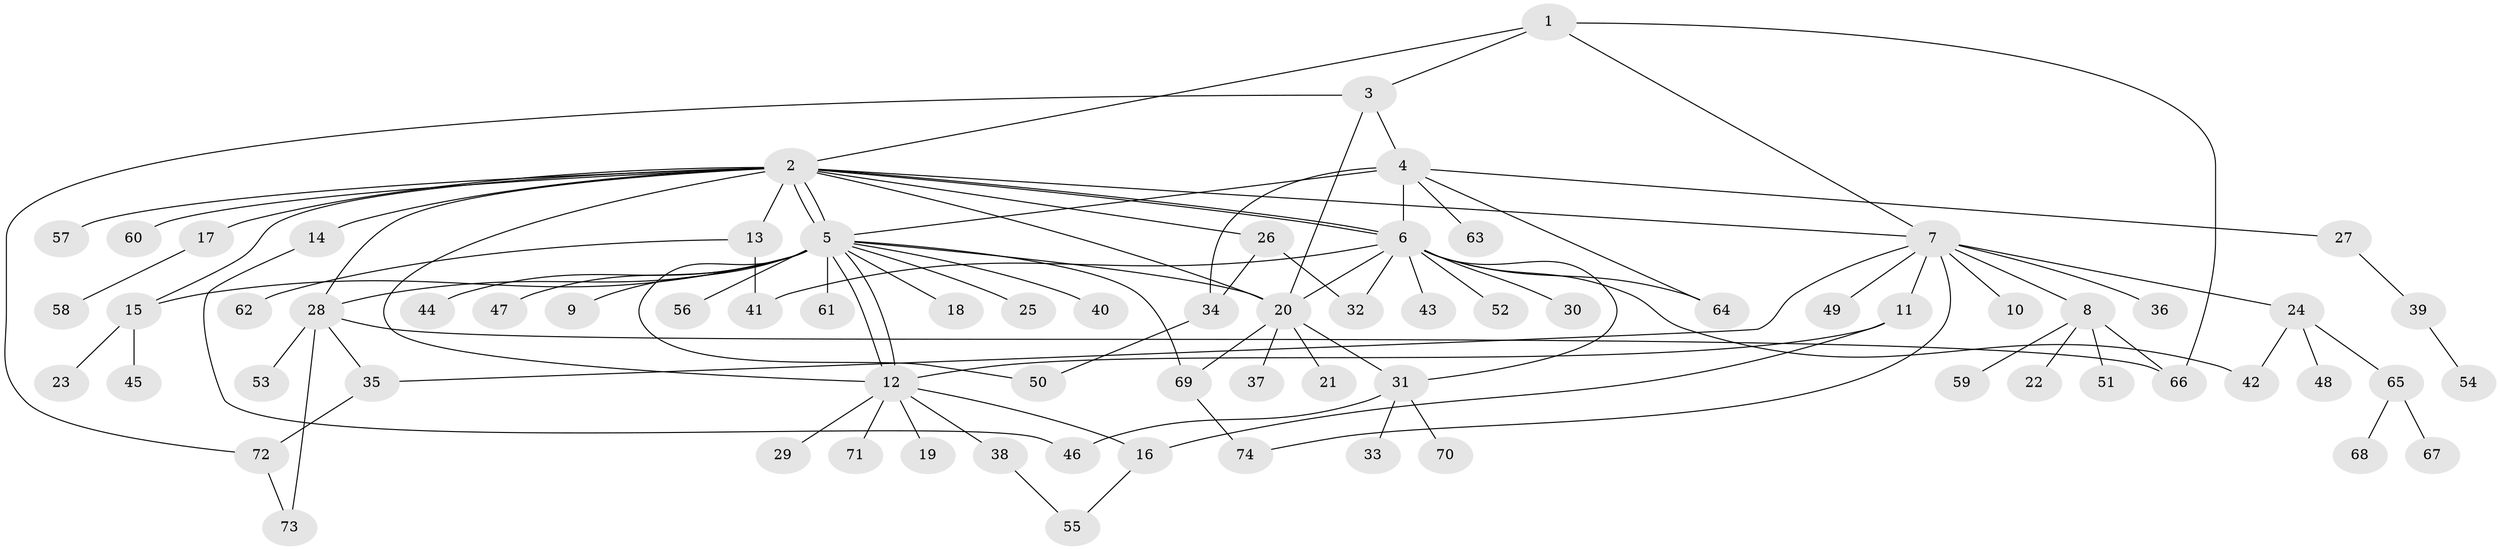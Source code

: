// coarse degree distribution, {6: 0.03636363636363636, 14: 0.01818181818181818, 20: 0.01818181818181818, 13: 0.01818181818181818, 9: 0.01818181818181818, 4: 0.05454545454545454, 1: 0.5636363636363636, 3: 0.09090909090909091, 2: 0.14545454545454545, 7: 0.03636363636363636}
// Generated by graph-tools (version 1.1) at 2025/41/03/06/25 10:41:46]
// undirected, 74 vertices, 103 edges
graph export_dot {
graph [start="1"]
  node [color=gray90,style=filled];
  1;
  2;
  3;
  4;
  5;
  6;
  7;
  8;
  9;
  10;
  11;
  12;
  13;
  14;
  15;
  16;
  17;
  18;
  19;
  20;
  21;
  22;
  23;
  24;
  25;
  26;
  27;
  28;
  29;
  30;
  31;
  32;
  33;
  34;
  35;
  36;
  37;
  38;
  39;
  40;
  41;
  42;
  43;
  44;
  45;
  46;
  47;
  48;
  49;
  50;
  51;
  52;
  53;
  54;
  55;
  56;
  57;
  58;
  59;
  60;
  61;
  62;
  63;
  64;
  65;
  66;
  67;
  68;
  69;
  70;
  71;
  72;
  73;
  74;
  1 -- 2;
  1 -- 3;
  1 -- 7;
  1 -- 66;
  2 -- 5;
  2 -- 5;
  2 -- 6;
  2 -- 6;
  2 -- 7;
  2 -- 12;
  2 -- 13;
  2 -- 14;
  2 -- 15;
  2 -- 17;
  2 -- 20;
  2 -- 26;
  2 -- 28;
  2 -- 57;
  2 -- 60;
  3 -- 4;
  3 -- 20;
  3 -- 72;
  4 -- 5;
  4 -- 6;
  4 -- 27;
  4 -- 34;
  4 -- 63;
  4 -- 64;
  5 -- 9;
  5 -- 12;
  5 -- 12;
  5 -- 15;
  5 -- 18;
  5 -- 20;
  5 -- 25;
  5 -- 28;
  5 -- 40;
  5 -- 44;
  5 -- 47;
  5 -- 50;
  5 -- 56;
  5 -- 61;
  5 -- 69;
  6 -- 20;
  6 -- 30;
  6 -- 31;
  6 -- 32;
  6 -- 41;
  6 -- 42;
  6 -- 43;
  6 -- 52;
  6 -- 64;
  7 -- 8;
  7 -- 10;
  7 -- 11;
  7 -- 24;
  7 -- 35;
  7 -- 36;
  7 -- 49;
  7 -- 74;
  8 -- 22;
  8 -- 51;
  8 -- 59;
  8 -- 66;
  11 -- 12;
  11 -- 16;
  12 -- 16;
  12 -- 19;
  12 -- 29;
  12 -- 38;
  12 -- 71;
  13 -- 41;
  13 -- 62;
  14 -- 46;
  15 -- 23;
  15 -- 45;
  16 -- 55;
  17 -- 58;
  20 -- 21;
  20 -- 31;
  20 -- 37;
  20 -- 69;
  24 -- 42;
  24 -- 48;
  24 -- 65;
  26 -- 32;
  26 -- 34;
  27 -- 39;
  28 -- 35;
  28 -- 53;
  28 -- 66;
  28 -- 73;
  31 -- 33;
  31 -- 46;
  31 -- 70;
  34 -- 50;
  35 -- 72;
  38 -- 55;
  39 -- 54;
  65 -- 67;
  65 -- 68;
  69 -- 74;
  72 -- 73;
}
